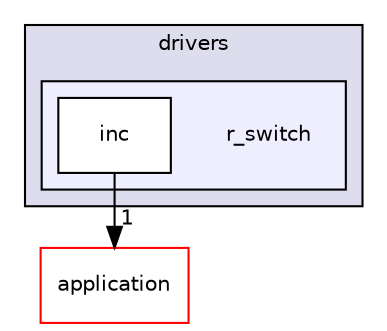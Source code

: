 digraph "r_switch" {
  compound=true
  node [ fontsize="10", fontname="Helvetica"];
  edge [ labelfontsize="10", labelfontname="Helvetica"];
  subgraph clusterdir_08ce54ab20ebf3a819d624811685620e {
    graph [ bgcolor="#ddddee", pencolor="black", label="drivers" fontname="Helvetica", fontsize="10", URL="dir_08ce54ab20ebf3a819d624811685620e.html"]
  subgraph clusterdir_0b9d593fd854464d29cc80e7ee0e623d {
    graph [ bgcolor="#eeeeff", pencolor="black", label="" URL="dir_0b9d593fd854464d29cc80e7ee0e623d.html"];
    dir_0b9d593fd854464d29cc80e7ee0e623d [shape=plaintext label="r_switch"];
    dir_51be966290a581fc14f8c6b66a0eca3b [shape=box label="inc" color="black" fillcolor="white" style="filled" URL="dir_51be966290a581fc14f8c6b66a0eca3b.html"];
  }
  }
  dir_eda2a6d705da8f3400ffe9a7dcb90b30 [shape=box label="application" fillcolor="white" style="filled" color="red" URL="dir_eda2a6d705da8f3400ffe9a7dcb90b30.html"];
  dir_51be966290a581fc14f8c6b66a0eca3b->dir_eda2a6d705da8f3400ffe9a7dcb90b30 [headlabel="1", labeldistance=1.5 headhref="dir_000087_000002.html"];
}
